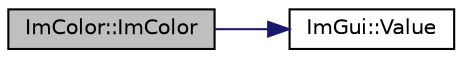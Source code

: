 digraph "ImColor::ImColor"
{
 // LATEX_PDF_SIZE
  edge [fontname="Helvetica",fontsize="10",labelfontname="Helvetica",labelfontsize="10"];
  node [fontname="Helvetica",fontsize="10",shape=record];
  rankdir="LR";
  Node1 [label="ImColor::ImColor",height=0.2,width=0.4,color="black", fillcolor="grey75", style="filled", fontcolor="black",tooltip=" "];
  Node1 -> Node2 [color="midnightblue",fontsize="10",style="solid",fontname="Helvetica"];
  Node2 [label="ImGui::Value",height=0.2,width=0.4,color="black", fillcolor="white", style="filled",URL="$namespace_im_gui.html#a98bd3e5c58a35028f7ddedc38156d4db",tooltip=" "];
}
